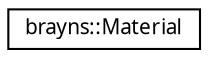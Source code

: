 digraph "Graphical Class Hierarchy"
{
  edge [fontname="Sans",fontsize="10",labelfontname="Sans",labelfontsize="10"];
  node [fontname="Sans",fontsize="10",shape=record];
  rankdir="LR";
  Node1 [label="brayns::Material",height=0.2,width=0.4,color="black", fillcolor="white", style="filled",URL="$classbrayns_1_1_material.html"];
}
